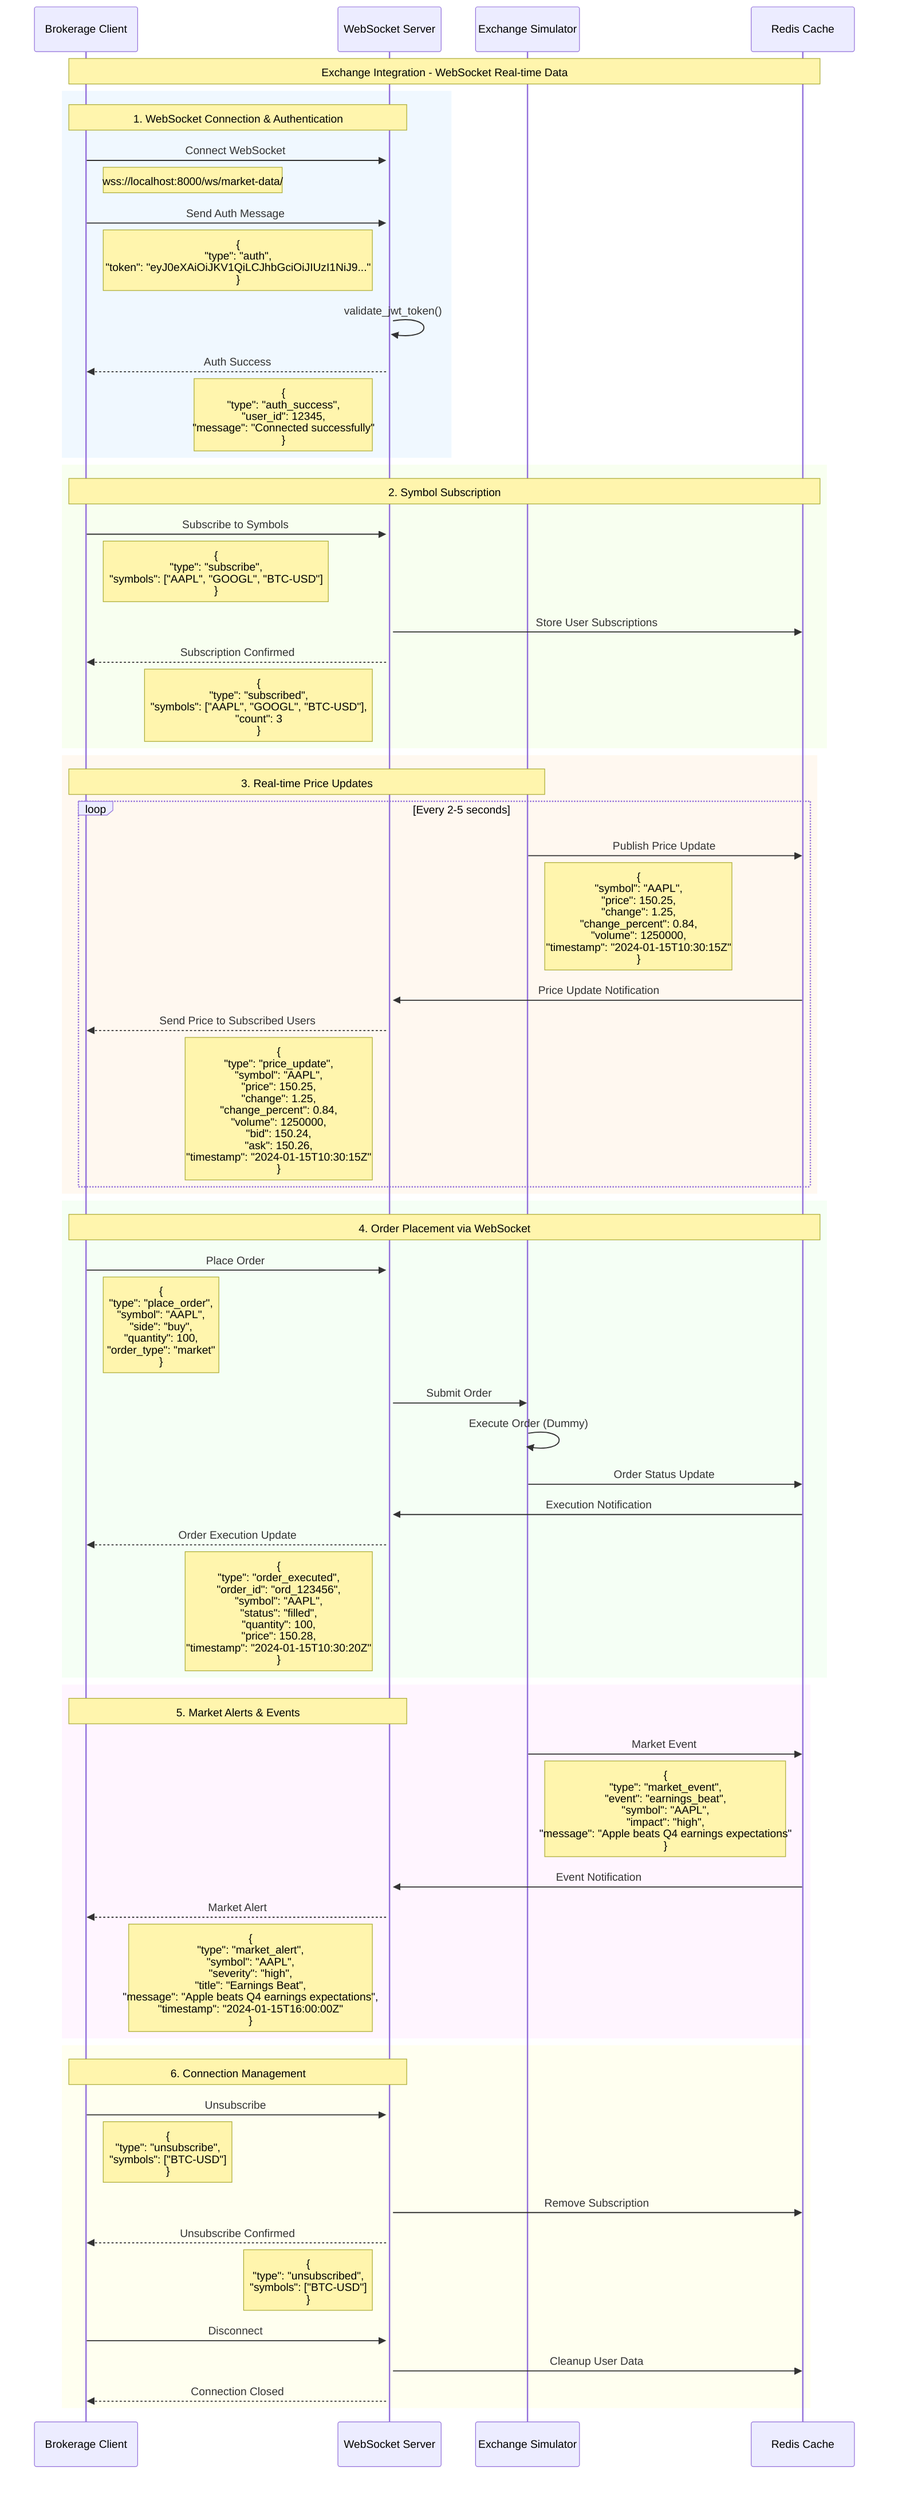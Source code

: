 sequenceDiagram
    participant CLIENT as Brokerage Client
    participant WS_SERVER as WebSocket Server
    participant EXCHANGE_SIM as Exchange Simulator
    participant REDIS as Redis Cache

    Note over CLIENT, REDIS: Exchange Integration - WebSocket Real-time Data

    rect rgb(240, 248, 255)
        Note over CLIENT, WS_SERVER: 1. WebSocket Connection & Authentication
        CLIENT->>+WS_SERVER: Connect WebSocket
        Note right of CLIENT: wss://localhost:8000/ws/market-data/
        
        CLIENT->>WS_SERVER: Send Auth Message
        Note right of CLIENT: {<br/>  "type": "auth",<br/>  "token": "eyJ0eXAiOiJKV1QiLCJhbGciOiJIUzI1NiJ9..."<br/>}
        
        WS_SERVER->>WS_SERVER: validate_jwt_token()
        WS_SERVER-->>CLIENT: Auth Success
        Note left of WS_SERVER: {<br/>  "type": "auth_success",<br/>  "user_id": 12345,<br/>  "message": "Connected successfully"<br/>}
    end

    rect rgb(248, 255, 240)
        Note over CLIENT, REDIS: 2. Symbol Subscription
        CLIENT->>WS_SERVER: Subscribe to Symbols
        Note right of CLIENT: {<br/>  "type": "subscribe",<br/>  "symbols": ["AAPL", "GOOGL", "BTC-USD"]<br/>}
        
        WS_SERVER->>REDIS: Store User Subscriptions
        WS_SERVER-->>CLIENT: Subscription Confirmed
        Note left of WS_SERVER: {<br/>  "type": "subscribed",<br/>  "symbols": ["AAPL", "GOOGL", "BTC-USD"],<br/>  "count": 3<br/>}
    end

    rect rgb(255, 248, 240)
        Note over EXCHANGE_SIM, CLIENT: 3. Real-time Price Updates
        
        loop Every 2-5 seconds
            EXCHANGE_SIM->>REDIS: Publish Price Update
            Note right of EXCHANGE_SIM: {<br/>  "symbol": "AAPL",<br/>  "price": 150.25,<br/>  "change": 1.25,<br/>  "change_percent": 0.84,<br/>  "volume": 1250000,<br/>  "timestamp": "2024-01-15T10:30:15Z"<br/>}
            
            REDIS->>WS_SERVER: Price Update Notification
            WS_SERVER-->>CLIENT: Send Price to Subscribed Users
            Note left of WS_SERVER: {<br/>  "type": "price_update",<br/>  "symbol": "AAPL",<br/>  "price": 150.25,<br/>  "change": 1.25,<br/>  "change_percent": 0.84,<br/>  "volume": 1250000,<br/>  "bid": 150.24,<br/>  "ask": 150.26,<br/>  "timestamp": "2024-01-15T10:30:15Z"<br/>}
        end
    end

    rect rgb(245, 255, 245)
        Note over CLIENT, REDIS: 4. Order Placement via WebSocket
        CLIENT->>WS_SERVER: Place Order
        Note right of CLIENT: {<br/>  "type": "place_order",<br/>  "symbol": "AAPL",<br/>  "side": "buy",<br/>  "quantity": 100,<br/>  "order_type": "market"<br/>}
        
        WS_SERVER->>EXCHANGE_SIM: Submit Order
        EXCHANGE_SIM->>EXCHANGE_SIM: Execute Order (Dummy)
        EXCHANGE_SIM->>REDIS: Order Status Update
        
        REDIS->>WS_SERVER: Execution Notification
        WS_SERVER-->>CLIENT: Order Execution Update
        Note left of WS_SERVER: {<br/>  "type": "order_executed",<br/>  "order_id": "ord_123456",<br/>  "symbol": "AAPL",<br/>  "status": "filled",<br/>  "quantity": 100,<br/>  "price": 150.28,<br/>  "timestamp": "2024-01-15T10:30:20Z"<br/>}
    end

    rect rgb(255, 245, 255)
        Note over CLIENT, WS_SERVER: 5. Market Alerts & Events
        EXCHANGE_SIM->>REDIS: Market Event
        Note right of EXCHANGE_SIM: {<br/>  "type": "market_event",<br/>  "event": "earnings_beat",<br/>  "symbol": "AAPL",<br/>  "impact": "high",<br/>  "message": "Apple beats Q4 earnings expectations"<br/>}
        
        REDIS->>WS_SERVER: Event Notification
        WS_SERVER-->>CLIENT: Market Alert
        Note left of WS_SERVER: {<br/>  "type": "market_alert",<br/>  "symbol": "AAPL",<br/>  "severity": "high",<br/>  "title": "Earnings Beat",<br/>  "message": "Apple beats Q4 earnings expectations",<br/>  "timestamp": "2024-01-15T16:00:00Z"<br/>}
    end

    rect rgb(255, 255, 240)
        Note over CLIENT, WS_SERVER: 6. Connection Management
        CLIENT->>WS_SERVER: Unsubscribe
        Note right of CLIENT: {<br/>  "type": "unsubscribe",<br/>  "symbols": ["BTC-USD"]<br/>}
        
        WS_SERVER->>REDIS: Remove Subscription
        WS_SERVER-->>CLIENT: Unsubscribe Confirmed
        Note left of WS_SERVER: {<br/>  "type": "unsubscribed",<br/>  "symbols": ["BTC-USD"]<br/>}
        
        CLIENT->>WS_SERVER: Disconnect
        WS_SERVER->>REDIS: Cleanup User Data
        WS_SERVER-->>CLIENT: Connection Closed
    end